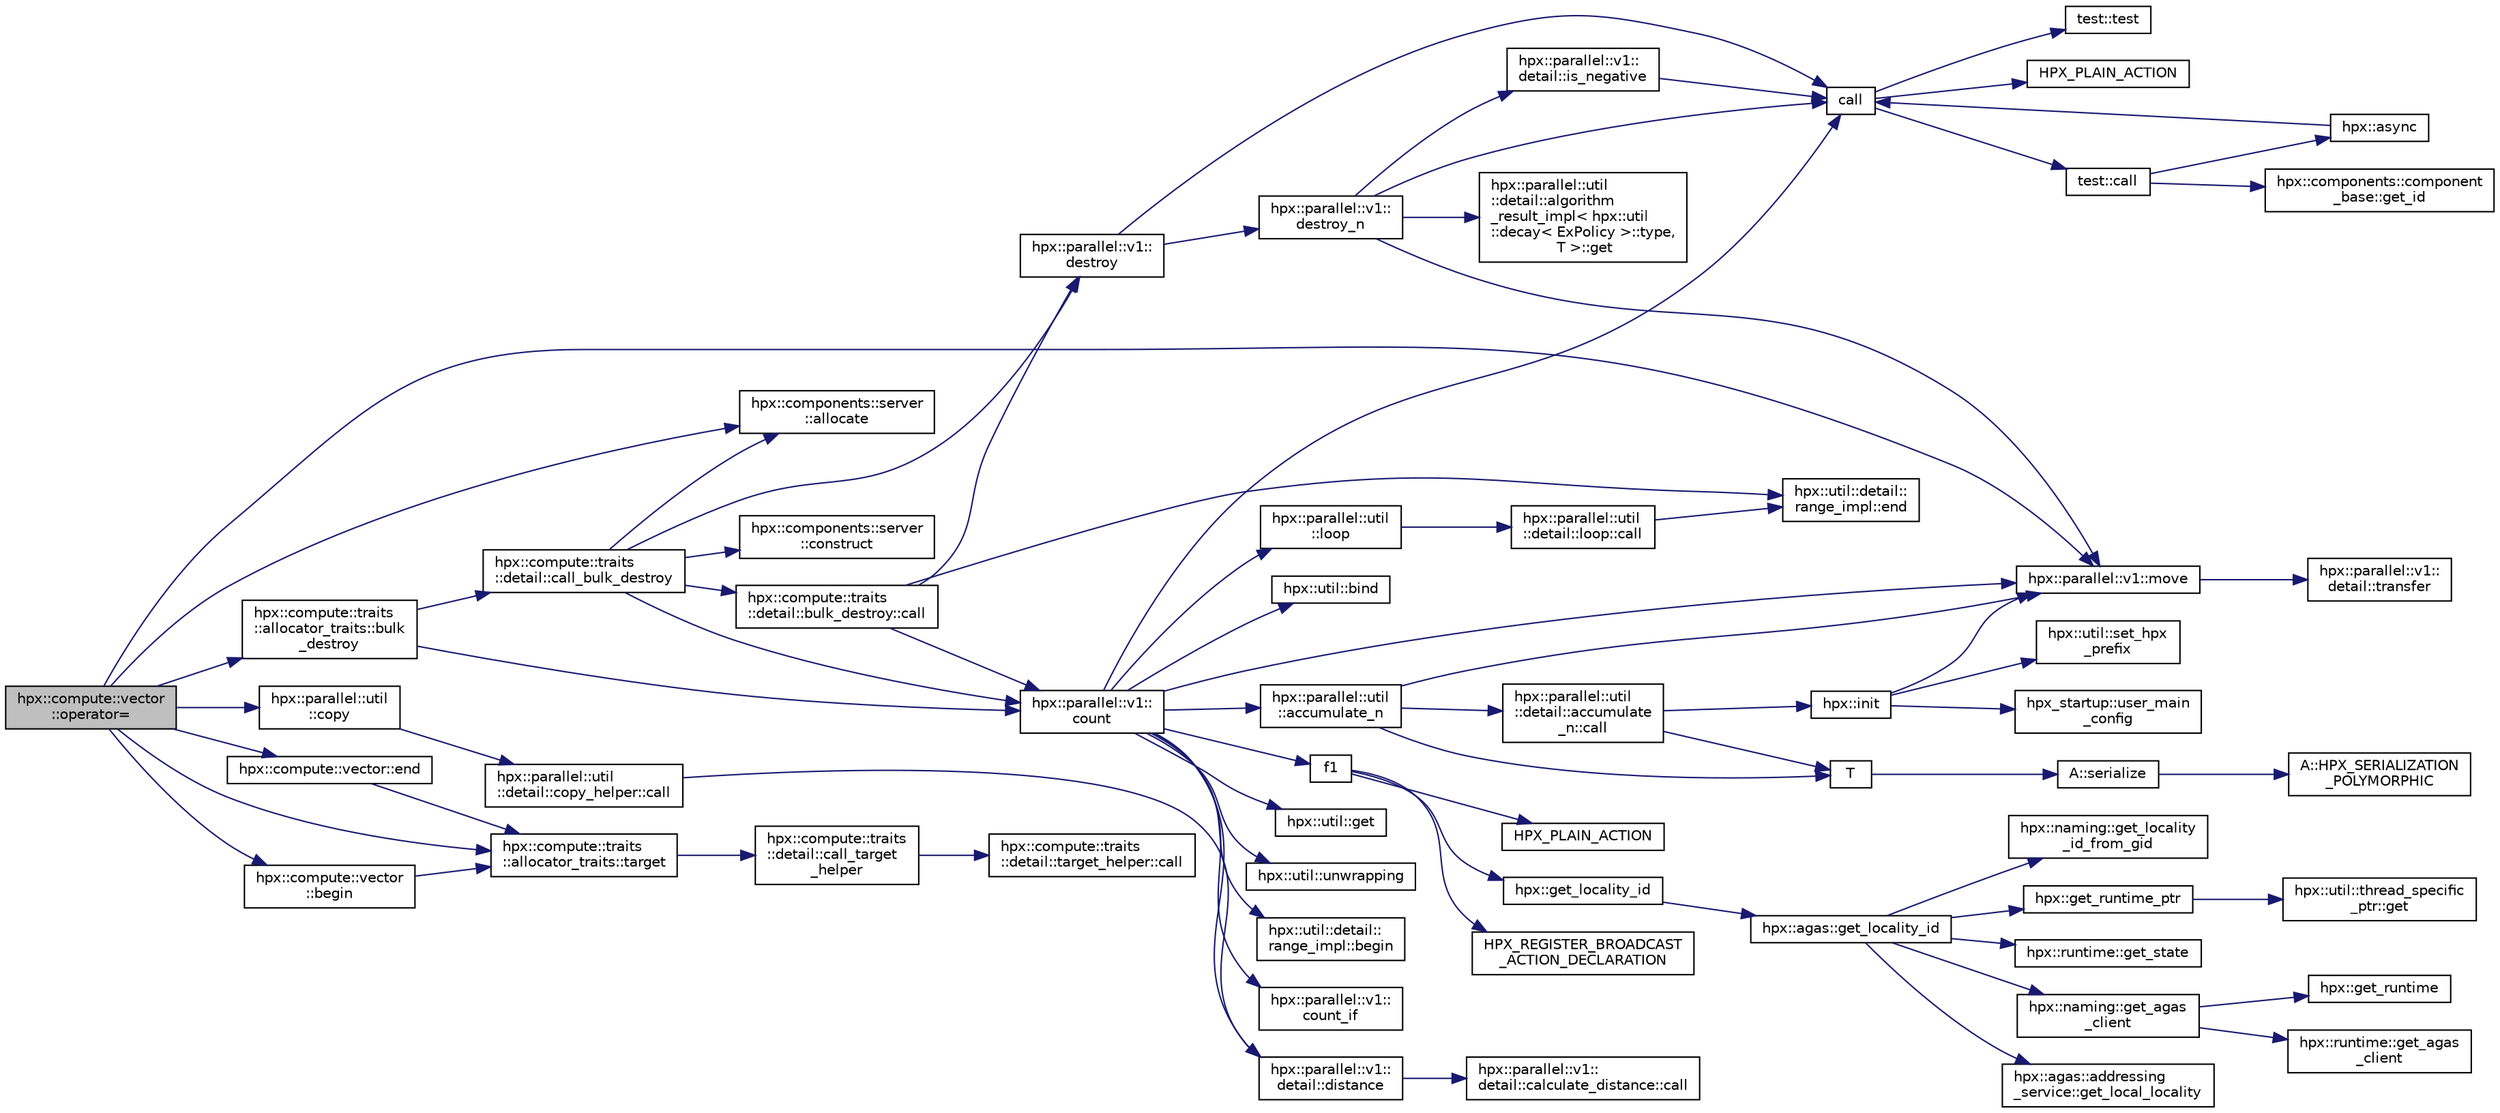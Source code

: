 digraph "hpx::compute::vector::operator="
{
  edge [fontname="Helvetica",fontsize="10",labelfontname="Helvetica",labelfontsize="10"];
  node [fontname="Helvetica",fontsize="10",shape=record];
  rankdir="LR";
  Node353 [label="hpx::compute::vector\l::operator=",height=0.2,width=0.4,color="black", fillcolor="grey75", style="filled", fontcolor="black"];
  Node353 -> Node354 [color="midnightblue",fontsize="10",style="solid",fontname="Helvetica"];
  Node354 [label="hpx::components::server\l::allocate",height=0.2,width=0.4,color="black", fillcolor="white", style="filled",URL="$d2/da2/namespacehpx_1_1components_1_1server.html#a72550563111557cf47157de9d4bb3084"];
  Node353 -> Node355 [color="midnightblue",fontsize="10",style="solid",fontname="Helvetica"];
  Node355 [label="hpx::parallel::util\l::copy",height=0.2,width=0.4,color="black", fillcolor="white", style="filled",URL="$df/dc6/namespacehpx_1_1parallel_1_1util.html#a3c9a6e04890282cd683a3f8449a11d1d"];
  Node355 -> Node356 [color="midnightblue",fontsize="10",style="solid",fontname="Helvetica"];
  Node356 [label="hpx::parallel::util\l::detail::copy_helper::call",height=0.2,width=0.4,color="black", fillcolor="white", style="filled",URL="$db/d59/structhpx_1_1parallel_1_1util_1_1detail_1_1copy__helper.html#ac801832edc0b6a84595880bb4613cb60"];
  Node356 -> Node357 [color="midnightblue",fontsize="10",style="solid",fontname="Helvetica"];
  Node357 [label="hpx::parallel::v1::\ldetail::distance",height=0.2,width=0.4,color="black", fillcolor="white", style="filled",URL="$d2/ddd/namespacehpx_1_1parallel_1_1v1_1_1detail.html#a6bea3c6a5f470cad11f27ee6bab4a33f"];
  Node357 -> Node358 [color="midnightblue",fontsize="10",style="solid",fontname="Helvetica"];
  Node358 [label="hpx::parallel::v1::\ldetail::calculate_distance::call",height=0.2,width=0.4,color="black", fillcolor="white", style="filled",URL="$db/dfa/structhpx_1_1parallel_1_1v1_1_1detail_1_1calculate__distance.html#a950a6627830a7d019ac0e734b0a447bf"];
  Node353 -> Node359 [color="midnightblue",fontsize="10",style="solid",fontname="Helvetica"];
  Node359 [label="hpx::compute::vector\l::begin",height=0.2,width=0.4,color="black", fillcolor="white", style="filled",URL="$d3/d81/classhpx_1_1compute_1_1vector.html#a2830e2513d247b9d086552c186124679"];
  Node359 -> Node360 [color="midnightblue",fontsize="10",style="solid",fontname="Helvetica"];
  Node360 [label="hpx::compute::traits\l::allocator_traits::target",height=0.2,width=0.4,color="black", fillcolor="white", style="filled",URL="$dc/d38/structhpx_1_1compute_1_1traits_1_1allocator__traits.html#a04281ead6c9504b26486936780357261"];
  Node360 -> Node361 [color="midnightblue",fontsize="10",style="solid",fontname="Helvetica"];
  Node361 [label="hpx::compute::traits\l::detail::call_target\l_helper",height=0.2,width=0.4,color="black", fillcolor="white", style="filled",URL="$d5/df2/namespacehpx_1_1compute_1_1traits_1_1detail.html#a0d88ef1b9e4768039d92c7831c50f690"];
  Node361 -> Node362 [color="midnightblue",fontsize="10",style="solid",fontname="Helvetica"];
  Node362 [label="hpx::compute::traits\l::detail::target_helper::call",height=0.2,width=0.4,color="black", fillcolor="white", style="filled",URL="$d9/d69/structhpx_1_1compute_1_1traits_1_1detail_1_1target__helper.html#a8037483c79c51b54ce113552c2409592"];
  Node353 -> Node363 [color="midnightblue",fontsize="10",style="solid",fontname="Helvetica"];
  Node363 [label="hpx::compute::vector::end",height=0.2,width=0.4,color="black", fillcolor="white", style="filled",URL="$d3/d81/classhpx_1_1compute_1_1vector.html#a440764eb2cf092ca467585344542a5c7"];
  Node363 -> Node360 [color="midnightblue",fontsize="10",style="solid",fontname="Helvetica"];
  Node353 -> Node360 [color="midnightblue",fontsize="10",style="solid",fontname="Helvetica"];
  Node353 -> Node364 [color="midnightblue",fontsize="10",style="solid",fontname="Helvetica"];
  Node364 [label="hpx::compute::traits\l::allocator_traits::bulk\l_destroy",height=0.2,width=0.4,color="black", fillcolor="white", style="filled",URL="$dc/d38/structhpx_1_1compute_1_1traits_1_1allocator__traits.html#a79ea07e626d594a9890675db2b56063f"];
  Node364 -> Node365 [color="midnightblue",fontsize="10",style="solid",fontname="Helvetica"];
  Node365 [label="hpx::compute::traits\l::detail::call_bulk_destroy",height=0.2,width=0.4,color="black", fillcolor="white", style="filled",URL="$d5/df2/namespacehpx_1_1compute_1_1traits_1_1detail.html#acc13444e66b79935de52111e1f28f164"];
  Node365 -> Node366 [color="midnightblue",fontsize="10",style="solid",fontname="Helvetica"];
  Node366 [label="hpx::compute::traits\l::detail::bulk_destroy::call",height=0.2,width=0.4,color="black", fillcolor="white", style="filled",URL="$d4/dcf/structhpx_1_1compute_1_1traits_1_1detail_1_1bulk__destroy.html#a65c2cb2dcbe0d2d76fc9f48302cd56d8"];
  Node366 -> Node367 [color="midnightblue",fontsize="10",style="solid",fontname="Helvetica"];
  Node367 [label="hpx::util::detail::\lrange_impl::end",height=0.2,width=0.4,color="black", fillcolor="white", style="filled",URL="$d4/d4a/namespacehpx_1_1util_1_1detail_1_1range__impl.html#afb2ea48b0902f52ee4d8b764807b4316"];
  Node366 -> Node368 [color="midnightblue",fontsize="10",style="solid",fontname="Helvetica"];
  Node368 [label="hpx::parallel::v1::\lcount",height=0.2,width=0.4,color="black", fillcolor="white", style="filled",URL="$db/db9/namespacehpx_1_1parallel_1_1v1.html#a19d058114a2bd44801aab4176b188e23"];
  Node368 -> Node369 [color="midnightblue",fontsize="10",style="solid",fontname="Helvetica"];
  Node369 [label="hpx::parallel::v1::\lcount_if",height=0.2,width=0.4,color="black", fillcolor="white", style="filled",URL="$db/db9/namespacehpx_1_1parallel_1_1v1.html#ad836ff017ec208c2d6388a9b47b05ce0"];
  Node368 -> Node370 [color="midnightblue",fontsize="10",style="solid",fontname="Helvetica"];
  Node370 [label="f1",height=0.2,width=0.4,color="black", fillcolor="white", style="filled",URL="$d8/d8b/broadcast_8cpp.html#a1751fbd41f2529b84514a9dbd767959a"];
  Node370 -> Node371 [color="midnightblue",fontsize="10",style="solid",fontname="Helvetica"];
  Node371 [label="hpx::get_locality_id",height=0.2,width=0.4,color="black", fillcolor="white", style="filled",URL="$d8/d83/namespacehpx.html#a158d7c54a657bb364c1704033010697b",tooltip="Return the number of the locality this function is being called from. "];
  Node371 -> Node372 [color="midnightblue",fontsize="10",style="solid",fontname="Helvetica"];
  Node372 [label="hpx::agas::get_locality_id",height=0.2,width=0.4,color="black", fillcolor="white", style="filled",URL="$dc/d54/namespacehpx_1_1agas.html#a491cc2ddecdf0f1a9129900caa6a4d3e"];
  Node372 -> Node373 [color="midnightblue",fontsize="10",style="solid",fontname="Helvetica"];
  Node373 [label="hpx::get_runtime_ptr",height=0.2,width=0.4,color="black", fillcolor="white", style="filled",URL="$d8/d83/namespacehpx.html#af29daf2bb3e01b4d6495a1742b6cce64"];
  Node373 -> Node374 [color="midnightblue",fontsize="10",style="solid",fontname="Helvetica"];
  Node374 [label="hpx::util::thread_specific\l_ptr::get",height=0.2,width=0.4,color="black", fillcolor="white", style="filled",URL="$d4/d4c/structhpx_1_1util_1_1thread__specific__ptr.html#a3b27d8520710478aa41d1f74206bdba9"];
  Node372 -> Node375 [color="midnightblue",fontsize="10",style="solid",fontname="Helvetica"];
  Node375 [label="hpx::runtime::get_state",height=0.2,width=0.4,color="black", fillcolor="white", style="filled",URL="$d0/d7b/classhpx_1_1runtime.html#ab405f80e060dac95d624520f38b0524c"];
  Node372 -> Node376 [color="midnightblue",fontsize="10",style="solid",fontname="Helvetica"];
  Node376 [label="hpx::naming::get_agas\l_client",height=0.2,width=0.4,color="black", fillcolor="white", style="filled",URL="$d4/dc9/namespacehpx_1_1naming.html#a0408fffd5d34b620712a801b0ae3b032"];
  Node376 -> Node377 [color="midnightblue",fontsize="10",style="solid",fontname="Helvetica"];
  Node377 [label="hpx::get_runtime",height=0.2,width=0.4,color="black", fillcolor="white", style="filled",URL="$d8/d83/namespacehpx.html#aef902cc6c7dd3b9fbadf34d1e850a070"];
  Node376 -> Node378 [color="midnightblue",fontsize="10",style="solid",fontname="Helvetica"];
  Node378 [label="hpx::runtime::get_agas\l_client",height=0.2,width=0.4,color="black", fillcolor="white", style="filled",URL="$d0/d7b/classhpx_1_1runtime.html#aeb5dddd30d6b9861669af8ad44d1a96a"];
  Node372 -> Node379 [color="midnightblue",fontsize="10",style="solid",fontname="Helvetica"];
  Node379 [label="hpx::agas::addressing\l_service::get_local_locality",height=0.2,width=0.4,color="black", fillcolor="white", style="filled",URL="$db/d58/structhpx_1_1agas_1_1addressing__service.html#ab52c19a37c2a7a006c6c15f90ad0539c"];
  Node372 -> Node380 [color="midnightblue",fontsize="10",style="solid",fontname="Helvetica"];
  Node380 [label="hpx::naming::get_locality\l_id_from_gid",height=0.2,width=0.4,color="black", fillcolor="white", style="filled",URL="$d4/dc9/namespacehpx_1_1naming.html#a7fd43037784560bd04fda9b49e33529f"];
  Node370 -> Node381 [color="midnightblue",fontsize="10",style="solid",fontname="Helvetica"];
  Node381 [label="HPX_PLAIN_ACTION",height=0.2,width=0.4,color="black", fillcolor="white", style="filled",URL="$d8/d8b/broadcast_8cpp.html#a19685a0394ce6a99351f7a679f6eeefc"];
  Node370 -> Node382 [color="midnightblue",fontsize="10",style="solid",fontname="Helvetica"];
  Node382 [label="HPX_REGISTER_BROADCAST\l_ACTION_DECLARATION",height=0.2,width=0.4,color="black", fillcolor="white", style="filled",URL="$d7/d38/addressing__service_8cpp.html#a573d764d9cb34eec46a4bdffcf07875f"];
  Node368 -> Node383 [color="midnightblue",fontsize="10",style="solid",fontname="Helvetica"];
  Node383 [label="hpx::parallel::util\l::loop",height=0.2,width=0.4,color="black", fillcolor="white", style="filled",URL="$df/dc6/namespacehpx_1_1parallel_1_1util.html#a3f434e00f42929aac85debb8c5782213"];
  Node383 -> Node384 [color="midnightblue",fontsize="10",style="solid",fontname="Helvetica"];
  Node384 [label="hpx::parallel::util\l::detail::loop::call",height=0.2,width=0.4,color="black", fillcolor="white", style="filled",URL="$da/d06/structhpx_1_1parallel_1_1util_1_1detail_1_1loop.html#a5c5e8dbda782f09cdb7bc2509e3bf09e"];
  Node384 -> Node367 [color="midnightblue",fontsize="10",style="solid",fontname="Helvetica"];
  Node368 -> Node385 [color="midnightblue",fontsize="10",style="solid",fontname="Helvetica"];
  Node385 [label="hpx::util::bind",height=0.2,width=0.4,color="black", fillcolor="white", style="filled",URL="$df/dad/namespacehpx_1_1util.html#ad844caedf82a0173d6909d910c3e48c6"];
  Node368 -> Node386 [color="midnightblue",fontsize="10",style="solid",fontname="Helvetica"];
  Node386 [label="hpx::parallel::v1::move",height=0.2,width=0.4,color="black", fillcolor="white", style="filled",URL="$db/db9/namespacehpx_1_1parallel_1_1v1.html#aa7c4ede081ce786c9d1eb1adff495cfc"];
  Node386 -> Node387 [color="midnightblue",fontsize="10",style="solid",fontname="Helvetica"];
  Node387 [label="hpx::parallel::v1::\ldetail::transfer",height=0.2,width=0.4,color="black", fillcolor="white", style="filled",URL="$d2/ddd/namespacehpx_1_1parallel_1_1v1_1_1detail.html#ab1b56a05e1885ca7cc7ffa1804dd2f3c"];
  Node368 -> Node388 [color="midnightblue",fontsize="10",style="solid",fontname="Helvetica"];
  Node388 [label="hpx::util::get",height=0.2,width=0.4,color="black", fillcolor="white", style="filled",URL="$df/dad/namespacehpx_1_1util.html#a5cbd3c41f03f4d4acaedaa4777e3cc02"];
  Node368 -> Node389 [color="midnightblue",fontsize="10",style="solid",fontname="Helvetica"];
  Node389 [label="call",height=0.2,width=0.4,color="black", fillcolor="white", style="filled",URL="$d2/d67/promise__1620_8cpp.html#a58357f0b82bc761e1d0b9091ed563a70"];
  Node389 -> Node390 [color="midnightblue",fontsize="10",style="solid",fontname="Helvetica"];
  Node390 [label="test::test",height=0.2,width=0.4,color="black", fillcolor="white", style="filled",URL="$d8/d89/structtest.html#ab42d5ece712d716b04cb3f686f297a26"];
  Node389 -> Node391 [color="midnightblue",fontsize="10",style="solid",fontname="Helvetica"];
  Node391 [label="HPX_PLAIN_ACTION",height=0.2,width=0.4,color="black", fillcolor="white", style="filled",URL="$d2/d67/promise__1620_8cpp.html#ab96aab827a4b1fcaf66cfe0ba83fef23"];
  Node389 -> Node392 [color="midnightblue",fontsize="10",style="solid",fontname="Helvetica"];
  Node392 [label="test::call",height=0.2,width=0.4,color="black", fillcolor="white", style="filled",URL="$d8/d89/structtest.html#aeb29e7ed6518b9426ccf1344c52620ae"];
  Node392 -> Node393 [color="midnightblue",fontsize="10",style="solid",fontname="Helvetica"];
  Node393 [label="hpx::async",height=0.2,width=0.4,color="black", fillcolor="white", style="filled",URL="$d8/d83/namespacehpx.html#acb7d8e37b73b823956ce144f9a57eaa4"];
  Node393 -> Node389 [color="midnightblue",fontsize="10",style="solid",fontname="Helvetica"];
  Node392 -> Node394 [color="midnightblue",fontsize="10",style="solid",fontname="Helvetica"];
  Node394 [label="hpx::components::component\l_base::get_id",height=0.2,width=0.4,color="black", fillcolor="white", style="filled",URL="$d2/de6/classhpx_1_1components_1_1component__base.html#a4c8fd93514039bdf01c48d66d82b19cd"];
  Node368 -> Node357 [color="midnightblue",fontsize="10",style="solid",fontname="Helvetica"];
  Node368 -> Node395 [color="midnightblue",fontsize="10",style="solid",fontname="Helvetica"];
  Node395 [label="hpx::util::unwrapping",height=0.2,width=0.4,color="black", fillcolor="white", style="filled",URL="$df/dad/namespacehpx_1_1util.html#a7529d9ac687684c33403cdd1f9cef8e4"];
  Node368 -> Node396 [color="midnightblue",fontsize="10",style="solid",fontname="Helvetica"];
  Node396 [label="hpx::parallel::util\l::accumulate_n",height=0.2,width=0.4,color="black", fillcolor="white", style="filled",URL="$df/dc6/namespacehpx_1_1parallel_1_1util.html#af19f9a2722f97c2247ea5d0dbb5e2d25"];
  Node396 -> Node397 [color="midnightblue",fontsize="10",style="solid",fontname="Helvetica"];
  Node397 [label="hpx::parallel::util\l::detail::accumulate\l_n::call",height=0.2,width=0.4,color="black", fillcolor="white", style="filled",URL="$d8/d3b/structhpx_1_1parallel_1_1util_1_1detail_1_1accumulate__n.html#a765aceb8ab313fc92f7c4aaf70ccca8f"];
  Node397 -> Node398 [color="midnightblue",fontsize="10",style="solid",fontname="Helvetica"];
  Node398 [label="hpx::init",height=0.2,width=0.4,color="black", fillcolor="white", style="filled",URL="$d8/d83/namespacehpx.html#a3c694ea960b47c56b33351ba16e3d76b",tooltip="Main entry point for launching the HPX runtime system. "];
  Node398 -> Node399 [color="midnightblue",fontsize="10",style="solid",fontname="Helvetica"];
  Node399 [label="hpx::util::set_hpx\l_prefix",height=0.2,width=0.4,color="black", fillcolor="white", style="filled",URL="$df/dad/namespacehpx_1_1util.html#ae40a23c1ba0a48d9304dcf717a95793e"];
  Node398 -> Node400 [color="midnightblue",fontsize="10",style="solid",fontname="Helvetica"];
  Node400 [label="hpx_startup::user_main\l_config",height=0.2,width=0.4,color="black", fillcolor="white", style="filled",URL="$d3/dd2/namespacehpx__startup.html#aaac571d88bd3912a4225a23eb3261637"];
  Node398 -> Node386 [color="midnightblue",fontsize="10",style="solid",fontname="Helvetica"];
  Node397 -> Node401 [color="midnightblue",fontsize="10",style="solid",fontname="Helvetica"];
  Node401 [label="T",height=0.2,width=0.4,color="black", fillcolor="white", style="filled",URL="$db/d33/polymorphic__semiintrusive__template_8cpp.html#ad187658f9cb91c1312b39ae7e896f1ea"];
  Node401 -> Node402 [color="midnightblue",fontsize="10",style="solid",fontname="Helvetica"];
  Node402 [label="A::serialize",height=0.2,width=0.4,color="black", fillcolor="white", style="filled",URL="$d7/da0/struct_a.html#a5f5c287cf471e274ed9dda0da1592212"];
  Node402 -> Node403 [color="midnightblue",fontsize="10",style="solid",fontname="Helvetica"];
  Node403 [label="A::HPX_SERIALIZATION\l_POLYMORPHIC",height=0.2,width=0.4,color="black", fillcolor="white", style="filled",URL="$d7/da0/struct_a.html#ada978cc156cebbafddb1f3aa4c01918c"];
  Node396 -> Node386 [color="midnightblue",fontsize="10",style="solid",fontname="Helvetica"];
  Node396 -> Node401 [color="midnightblue",fontsize="10",style="solid",fontname="Helvetica"];
  Node368 -> Node404 [color="midnightblue",fontsize="10",style="solid",fontname="Helvetica"];
  Node404 [label="hpx::util::detail::\lrange_impl::begin",height=0.2,width=0.4,color="black", fillcolor="white", style="filled",URL="$d4/d4a/namespacehpx_1_1util_1_1detail_1_1range__impl.html#a31e165df2b865cdd961f35ce938db41a"];
  Node366 -> Node405 [color="midnightblue",fontsize="10",style="solid",fontname="Helvetica"];
  Node405 [label="hpx::parallel::v1::\ldestroy",height=0.2,width=0.4,color="black", fillcolor="white", style="filled",URL="$db/db9/namespacehpx_1_1parallel_1_1v1.html#acf303558375048e8a7cc9a2c2e09477f"];
  Node405 -> Node389 [color="midnightblue",fontsize="10",style="solid",fontname="Helvetica"];
  Node405 -> Node406 [color="midnightblue",fontsize="10",style="solid",fontname="Helvetica"];
  Node406 [label="hpx::parallel::v1::\ldestroy_n",height=0.2,width=0.4,color="black", fillcolor="white", style="filled",URL="$db/db9/namespacehpx_1_1parallel_1_1v1.html#a71d0691132a300690163f5636bcd5bd3"];
  Node406 -> Node407 [color="midnightblue",fontsize="10",style="solid",fontname="Helvetica"];
  Node407 [label="hpx::parallel::v1::\ldetail::is_negative",height=0.2,width=0.4,color="black", fillcolor="white", style="filled",URL="$d2/ddd/namespacehpx_1_1parallel_1_1v1_1_1detail.html#adf2e40fc4b20ad0fd442ee3118a4d527"];
  Node407 -> Node389 [color="midnightblue",fontsize="10",style="solid",fontname="Helvetica"];
  Node406 -> Node408 [color="midnightblue",fontsize="10",style="solid",fontname="Helvetica"];
  Node408 [label="hpx::parallel::util\l::detail::algorithm\l_result_impl\< hpx::util\l::decay\< ExPolicy \>::type,\l T \>::get",height=0.2,width=0.4,color="black", fillcolor="white", style="filled",URL="$d2/d42/structhpx_1_1parallel_1_1util_1_1detail_1_1algorithm__result__impl.html#ab5b051e8ec74eff5e0e62fd63f5d377e"];
  Node406 -> Node386 [color="midnightblue",fontsize="10",style="solid",fontname="Helvetica"];
  Node406 -> Node389 [color="midnightblue",fontsize="10",style="solid",fontname="Helvetica"];
  Node365 -> Node368 [color="midnightblue",fontsize="10",style="solid",fontname="Helvetica"];
  Node365 -> Node354 [color="midnightblue",fontsize="10",style="solid",fontname="Helvetica"];
  Node365 -> Node409 [color="midnightblue",fontsize="10",style="solid",fontname="Helvetica"];
  Node409 [label="hpx::components::server\l::construct",height=0.2,width=0.4,color="black", fillcolor="white", style="filled",URL="$d2/da2/namespacehpx_1_1components_1_1server.html#aa5f1f2dd52562115aa4331d8ab614404"];
  Node365 -> Node405 [color="midnightblue",fontsize="10",style="solid",fontname="Helvetica"];
  Node364 -> Node368 [color="midnightblue",fontsize="10",style="solid",fontname="Helvetica"];
  Node353 -> Node386 [color="midnightblue",fontsize="10",style="solid",fontname="Helvetica"];
}
